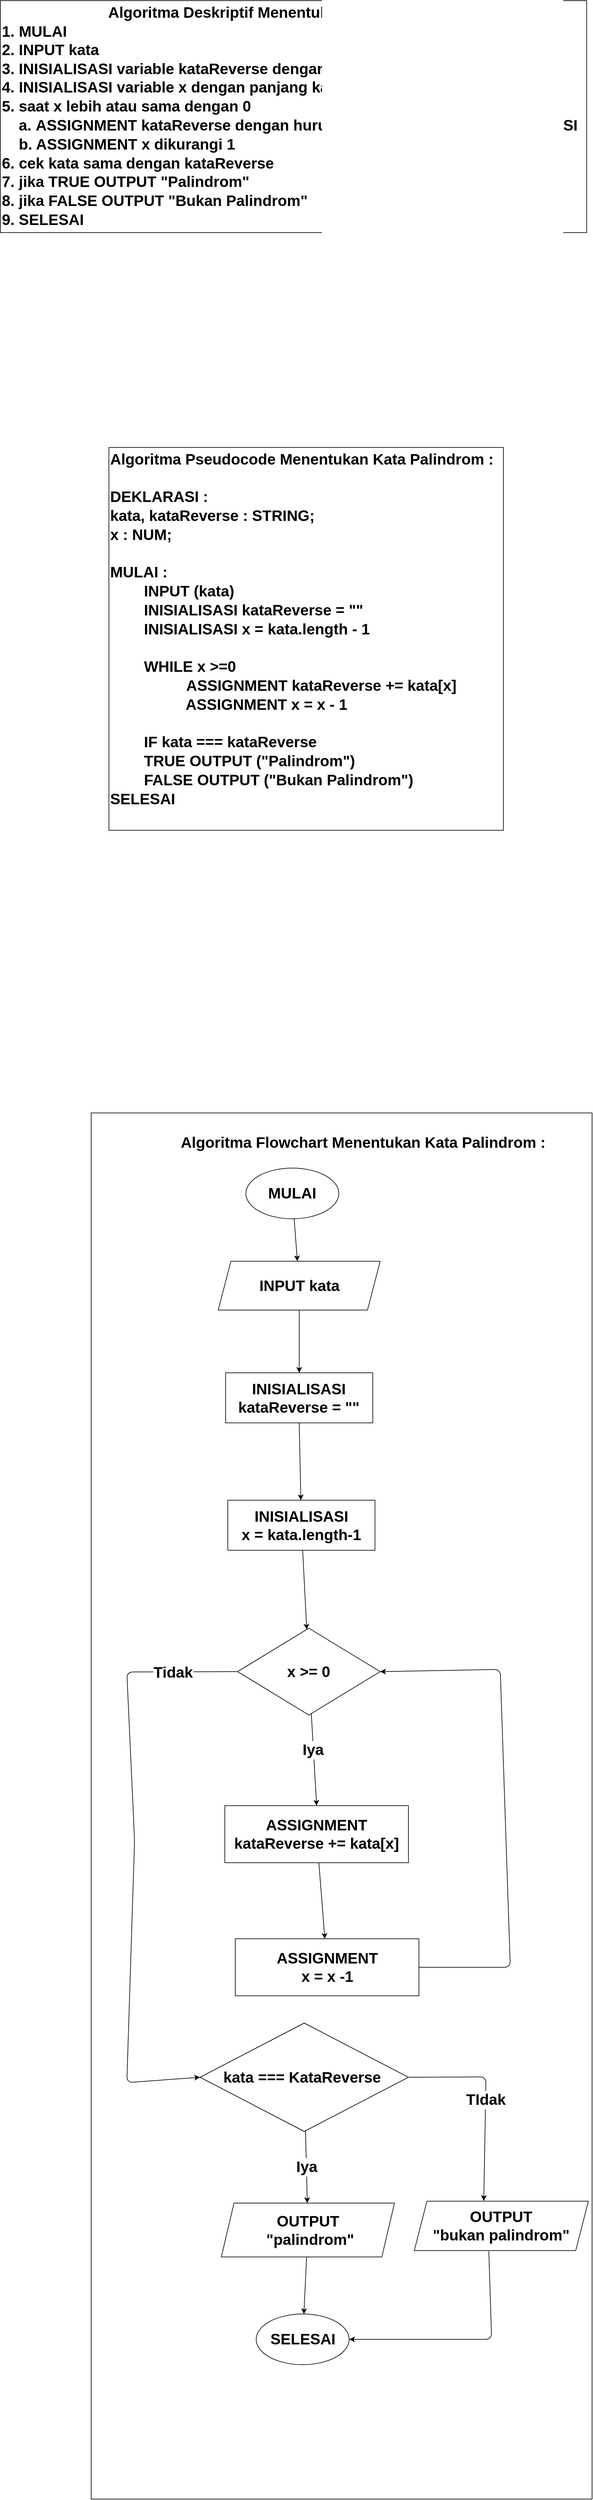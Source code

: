 <mxfile>
    <diagram id="5AIU2sZw3UCtWIpm7gQh" name="Palindrom">
        <mxGraphModel dx="3332" dy="2188" grid="0" gridSize="10" guides="1" tooltips="1" connect="1" arrows="1" fold="1" page="1" pageScale="1" pageWidth="850" pageHeight="1100" math="0" shadow="0">
            <root>
                <mxCell id="0"/>
                <mxCell id="1" parent="0"/>
                <mxCell id="2" value="&lt;div style=&quot;text-align: center; font-size: 24px;&quot;&gt;&lt;span style=&quot;font-family: Helvetica; background-color: initial; font-size: 24px;&quot;&gt;&lt;font style=&quot;font-size: 24px;&quot;&gt;Algoritma Deskriptif Menentukan Kata Palindrom :&lt;/font&gt;&lt;/span&gt;&lt;/div&gt;&lt;font style=&quot;font-size: 24px;&quot;&gt;&lt;span style=&quot;font-size: 24px;&quot;&gt;&lt;font style=&quot;font-size: 24px;&quot; face=&quot;Helvetica&quot;&gt;&lt;div style=&quot;font-size: 24px;&quot;&gt;&lt;span style=&quot;background-color: initial; font-size: 24px;&quot;&gt;1. &lt;font style=&quot;font-size: 24px;&quot;&gt;MULAI&lt;/font&gt;&lt;/span&gt;&lt;/div&gt;&lt;/font&gt;&lt;font style=&quot;font-size: 24px;&quot; face=&quot;Helvetica&quot;&gt;2. INPUT kata&lt;br style=&quot;font-size: 24px;&quot;&gt;&lt;/font&gt;&lt;font style=&quot;border-color: var(--border-color); font-size: 24px;&quot; face=&quot;Helvetica&quot;&gt;&lt;span style=&quot;border-color: var(--border-color); font-size: 24px;&quot;&gt;3. INISIALISASI variable kataReverse dengan STRING kosong&lt;br style=&quot;border-color: var(--border-color); font-size: 24px;&quot;&gt;&lt;/span&gt;&lt;/font&gt;&lt;span style=&quot;border-color: var(--border-color); font-family: Helvetica; font-size: 24px;&quot;&gt;4.&amp;nbsp;&lt;/span&gt;&lt;span style=&quot;font-family: Helvetica; font-size: 24px;&quot;&gt;INISIALISASI variable x dengan panjang kata dikurangi 1&lt;/span&gt;&lt;font style=&quot;font-size: 24px;&quot; face=&quot;Helvetica&quot;&gt;&lt;br style=&quot;font-size: 24px;&quot;&gt;5. saat&amp;nbsp;x lebih atau sama dengan 0&lt;br style=&quot;font-size: 24px;&quot;&gt;&amp;nbsp; &amp;nbsp; a&lt;/font&gt;&lt;font style=&quot;font-size: 24px;&quot; face=&quot;Helvetica&quot;&gt;.&amp;nbsp;&lt;/font&gt;&lt;span style=&quot;font-family: Helvetica; font-size: 24px;&quot;&gt;ASSIGNMENT kataReverse dengan huruf index ke-x secara KONKATENASI&lt;br style=&quot;font-size: 24px;&quot;&gt;&lt;/span&gt;&lt;font style=&quot;font-size: 24px;&quot; face=&quot;Helvetica&quot;&gt;&amp;nbsp; &amp;nbsp; b&lt;/font&gt;&lt;font style=&quot;font-size: 24px;&quot; face=&quot;Helvetica&quot;&gt;. ASSIGNMENT x dikurangi 1&lt;br style=&quot;font-size: 24px;&quot;&gt;6. &lt;/font&gt;&lt;/span&gt;&lt;span style=&quot;border-color: var(--border-color); font-size: 24px;&quot;&gt;&lt;font style=&quot;border-color: var(--border-color); font-size: 24px;&quot; face=&quot;Helvetica&quot;&gt;cek kata sama dengan kataReverse&lt;/font&gt;&lt;/span&gt;&lt;span style=&quot;font-size: 24px;&quot;&gt;&lt;font style=&quot;font-size: 24px;&quot; face=&quot;Helvetica&quot;&gt;&amp;nbsp;&lt;br style=&quot;font-size: 24px;&quot;&gt;&lt;/font&gt;&lt;span style=&quot;font-family: Helvetica; font-size: 24px;&quot;&gt;7. jika TRUE OUTPUT &quot;Palindrom&quot;&lt;/span&gt;&lt;/span&gt;&lt;/font&gt;&lt;font style=&quot;font-size: 24px;&quot; face=&quot;Helvetica&quot;&gt;&lt;font style=&quot;font-size: 24px;&quot;&gt;&lt;span style=&quot;font-size: 24px;&quot;&gt;&lt;br style=&quot;font-size: 24px;&quot;&gt;8. jika FALSE OUTPUT &quot;Bukan Palindrom&quot;&lt;br style=&quot;font-size: 24px;&quot;&gt;9. SELESAI&lt;/span&gt;&lt;/font&gt;&lt;br style=&quot;font-size: 24px;&quot;&gt;&lt;/font&gt;" style="text;html=1;align=left;verticalAlign=middle;resizable=0;points=[];autosize=1;strokeColor=default;fillColor=none;fontSize=24;fontFamily=Architects Daughter;hachureGap=4;fontSource=https%3A%2F%2Ffonts.googleapis.com%2Fcss%3Ffamily%3DArchitects%2BDaughter;fontStyle=1" parent="1" vertex="1">
                    <mxGeometry x="451.5" y="130" width="926" height="366" as="geometry"/>
                </mxCell>
                <mxCell id="4" value="&lt;font style=&quot;font-size: 24px;&quot;&gt;&lt;span style=&quot;font-size: 24px;&quot;&gt;&lt;font style=&quot;font-size: 24px;&quot; face=&quot;Helvetica&quot;&gt;Algoritma Pseudocode Menentukan Kata Palindrom :&lt;br style=&quot;font-size: 24px;&quot;&gt;&lt;br style=&quot;font-size: 24px;&quot;&gt;DEKLARASI :&lt;br style=&quot;font-size: 24px;&quot;&gt;&#9;kata, kataReverse : STRING;&lt;br style=&quot;font-size: 24px;&quot;&gt;&#9;x : NUM;&lt;br style=&quot;font-size: 24px;&quot;&gt;&lt;br style=&quot;font-size: 24px;&quot;&gt;MULAI :&lt;br style=&quot;font-size: 24px;&quot;&gt;&#9;&lt;span style=&quot;white-space: pre; font-size: 24px;&quot;&gt;&#9;&lt;/span&gt;INPUT (kata)&lt;br style=&quot;font-size: 24px;&quot;&gt;&lt;span style=&quot;white-space: pre; font-size: 24px;&quot;&gt;&#9;&lt;/span&gt;INISIALISASI kataReverse = &quot;&quot;&lt;br style=&quot;font-size: 24px;&quot;&gt;&lt;span style=&quot;white-space: pre; font-size: 24px;&quot;&gt;&#9;&lt;/span&gt;INISIALISASI x = kata.length - 1&lt;br style=&quot;font-size: 24px;&quot;&gt;&lt;br style=&quot;font-size: 24px;&quot;&gt;&#9;&lt;span style=&quot;white-space: pre; font-size: 24px;&quot;&gt;&#9;&lt;/span&gt;WHILE&amp;nbsp;x &amp;gt;=0&lt;br style=&quot;font-size: 24px;&quot;&gt;&#9;&lt;/font&gt;&lt;span style=&quot;border-color: var(--border-color); font-family: Helvetica; font-size: 24px;&quot;&gt;&#9;&lt;/span&gt;&lt;span style=&quot;font-family: Helvetica; font-size: 24px;&quot;&gt;&lt;span style=&quot;white-space: pre; font-size: 24px;&quot;&gt;&#9;&lt;span style=&quot;white-space: pre; font-size: 24px;&quot;&gt;&#9;&lt;/span&gt; &lt;/span&gt;&amp;nbsp;ASSIGNMENT kataReverse += kata[x]&lt;/span&gt;&lt;br style=&quot;border-color: var(--border-color); font-family: Helvetica; font-size: 24px;&quot;&gt;&lt;span style=&quot;border-color: var(--border-color); font-family: Helvetica; font-size: 24px;&quot;&gt;&#9;&lt;/span&gt;&lt;span style=&quot;font-family: Helvetica; font-size: 24px;&quot;&gt;&lt;span style=&quot;white-space: pre; font-size: 24px;&quot;&gt;&#9;&lt;/span&gt;&amp;nbsp;&lt;span style=&quot;white-space: pre; font-size: 24px;&quot;&gt;&#9;&lt;/span&gt;&lt;span style=&quot;white-space-collapse: preserve; font-size: 24px;&quot;&gt;&amp;nbsp; &lt;/span&gt;ASSIGNMENT x = x - 1&lt;br style=&quot;font-size: 24px;&quot;&gt;&lt;/span&gt;&lt;/span&gt;&lt;/font&gt;&lt;font style=&quot;font-size: 24px;&quot; face=&quot;Helvetica&quot;&gt;&lt;font style=&quot;font-size: 24px;&quot;&gt;&lt;span style=&quot;font-size: 24px;&quot;&gt;&lt;br style=&quot;font-size: 24px;&quot;&gt;&lt;span style=&quot;white-space: pre; font-size: 24px;&quot;&gt;&#9;&lt;/span&gt;IF kata === kataReverse&lt;br style=&quot;font-size: 24px;&quot;&gt;&lt;span style=&quot;white-space: pre; font-size: 24px;&quot;&gt;&#9;&lt;/span&gt;TRUE&amp;nbsp;OUTPUT (&quot;Palindrom&quot;)&lt;br style=&quot;font-size: 24px;&quot;&gt;&lt;span style=&quot;white-space: pre; font-size: 24px;&quot;&gt;&#9;&lt;/span&gt;FALSE OUTPUT (&quot;Bukan Palindrom&quot;)&lt;br style=&quot;font-size: 24px;&quot;&gt;SELESAI&lt;br style=&quot;font-size: 24px;&quot;&gt;&lt;/span&gt;&lt;/font&gt;&lt;span style=&quot;font-size: 24px;&quot;&gt;&#9;&lt;/span&gt;&lt;br style=&quot;font-size: 24px;&quot;&gt;&lt;/font&gt;" style="text;html=1;align=left;verticalAlign=middle;resizable=0;points=[];autosize=1;strokeColor=default;fillColor=none;fontSize=24;fontFamily=Architects Daughter;hachureGap=4;fontSource=https%3A%2F%2Ffonts.googleapis.com%2Fcss%3Ffamily%3DArchitects%2BDaughter;fontStyle=1" parent="1" vertex="1">
                    <mxGeometry x="623" y="835" width="623" height="604" as="geometry"/>
                </mxCell>
                <mxCell id="jP9Gf66-D8ZCtO5igqZr-33" value="" style="group;strokeColor=default;fontStyle=1;fontSize=24;" parent="1" vertex="1" connectable="0">
                    <mxGeometry x="595" y="1885" width="791" height="2187" as="geometry"/>
                </mxCell>
                <mxCell id="5" value="&lt;span style=&quot;font-size: 24px;&quot;&gt;Algoritma Flowchart Menentukan Kata Palindrom :&lt;/span&gt;" style="text;html=1;align=center;verticalAlign=middle;resizable=0;points=[];autosize=1;strokeColor=none;fillColor=none;fontSize=24;fontFamily=Helvetica;hachureGap=4;fontSource=https%3A%2F%2Ffonts.googleapis.com%2Fcss%3Ffamily%3DArchitects%2BDaughter;fontStyle=1" parent="jP9Gf66-D8ZCtO5igqZr-33" vertex="1">
                    <mxGeometry x="132.27" y="26" width="594" height="41" as="geometry"/>
                </mxCell>
                <mxCell id="38" value="" style="edgeStyle=none;hachureGap=4;html=1;fontFamily=Helvetica;fontSize=24;fontStyle=1" parent="jP9Gf66-D8ZCtO5igqZr-33" source="6" target="10" edge="1">
                    <mxGeometry relative="1" as="geometry"/>
                </mxCell>
                <mxCell id="6" value="MULAI" style="ellipse;whiteSpace=wrap;html=1;hachureGap=4;fontFamily=Helvetica;fontSize=24;strokeColor=default;fontStyle=1" parent="jP9Gf66-D8ZCtO5igqZr-33" vertex="1">
                    <mxGeometry x="244.294" y="87" width="146.821" height="80" as="geometry"/>
                </mxCell>
                <mxCell id="73" value="" style="edgeStyle=none;hachureGap=4;html=1;fontFamily=Architects Daughter;fontSource=https%3A%2F%2Ffonts.googleapis.com%2Fcss%3Ffamily%3DArchitects%2BDaughter;fontSize=24;fontStyle=1" parent="jP9Gf66-D8ZCtO5igqZr-33" source="10" target="72" edge="1">
                    <mxGeometry relative="1" as="geometry"/>
                </mxCell>
                <mxCell id="10" value="INPUT kata" style="shape=parallelogram;perimeter=parallelogramPerimeter;whiteSpace=wrap;html=1;fixedSize=1;hachureGap=4;fontFamily=Helvetica;fontSize=24;strokeColor=default;fontStyle=1" parent="jP9Gf66-D8ZCtO5igqZr-33" vertex="1">
                    <mxGeometry x="200.656" y="234" width="255.714" height="77" as="geometry"/>
                </mxCell>
                <mxCell id="11" value="INISIALISASI&lt;br style=&quot;font-size: 24px;&quot;&gt;x = kata.length-1" style="rounded=0;whiteSpace=wrap;html=1;hachureGap=4;fontFamily=Helvetica;fontSize=24;strokeColor=default;fontStyle=1" parent="jP9Gf66-D8ZCtO5igqZr-33" vertex="1">
                    <mxGeometry x="215.73" y="611" width="232.467" height="79" as="geometry"/>
                </mxCell>
                <mxCell id="36" value="" style="edgeStyle=none;hachureGap=4;html=1;fontFamily=Helvetica;fontSize=24;entryX=0.5;entryY=0;entryDx=0;entryDy=0;fontStyle=1" parent="jP9Gf66-D8ZCtO5igqZr-33" source="12" target="13" edge="1">
                    <mxGeometry relative="1" as="geometry">
                        <mxPoint x="346.145" y="1013" as="targetPoint"/>
                    </mxGeometry>
                </mxCell>
                <mxCell id="41" value="Iya" style="edgeLabel;html=1;align=center;verticalAlign=middle;resizable=0;points=[];fontSize=24;fontFamily=Helvetica;fontStyle=1;" parent="36" vertex="1" connectable="0">
                    <mxGeometry x="-0.218" y="-1" relative="1" as="geometry">
                        <mxPoint as="offset"/>
                    </mxGeometry>
                </mxCell>
                <mxCell id="12" value="x &amp;gt;= 0" style="rhombus;whiteSpace=wrap;html=1;hachureGap=4;fontFamily=Helvetica;fontSize=24;strokeColor=default;fontStyle=1" parent="jP9Gf66-D8ZCtO5igqZr-33" vertex="1">
                    <mxGeometry x="231.244" y="813" width="225.126" height="137" as="geometry"/>
                </mxCell>
                <mxCell id="23" value="" style="edgeStyle=none;hachureGap=4;html=1;fontFamily=Helvetica;fontSize=24;strokeColor=default;fontStyle=1" parent="jP9Gf66-D8ZCtO5igqZr-33" source="11" target="12" edge="1">
                    <mxGeometry relative="1" as="geometry"/>
                </mxCell>
                <mxCell id="13" value="ASSIGNMENT&lt;br style=&quot;font-size: 24px;&quot;&gt;kataReverse += kata[x]" style="rounded=0;whiteSpace=wrap;html=1;hachureGap=4;fontFamily=Helvetica;fontSize=24;strokeColor=default;fontStyle=1" parent="jP9Gf66-D8ZCtO5igqZr-33" vertex="1">
                    <mxGeometry x="211.057" y="1093" width="289.972" height="90" as="geometry"/>
                </mxCell>
                <mxCell id="15" style="edgeStyle=none;hachureGap=4;html=1;entryX=1;entryY=0.5;entryDx=0;entryDy=0;fontFamily=Helvetica;fontSize=24;exitX=1;exitY=0.5;exitDx=0;exitDy=0;strokeColor=default;fontStyle=1" parent="jP9Gf66-D8ZCtO5igqZr-33" source="14" target="12" edge="1">
                    <mxGeometry relative="1" as="geometry">
                        <Array as="points">
                            <mxPoint x="661.92" y="1348"/>
                            <mxPoint x="646.014" y="878"/>
                        </Array>
                    </mxGeometry>
                </mxCell>
                <mxCell id="14" value="ASSIGNMENT&lt;br style=&quot;font-size: 24px;&quot;&gt;x = x -1" style="rounded=0;whiteSpace=wrap;html=1;hachureGap=4;fontFamily=Helvetica;fontSize=24;strokeColor=default;fontStyle=1" parent="jP9Gf66-D8ZCtO5igqZr-33" vertex="1">
                    <mxGeometry x="227.573" y="1303" width="289.972" height="90" as="geometry"/>
                </mxCell>
                <mxCell id="17" value="" style="edgeStyle=none;hachureGap=4;html=1;fontFamily=Helvetica;fontSize=24;strokeColor=default;fontStyle=1" parent="jP9Gf66-D8ZCtO5igqZr-33" source="13" target="14" edge="1">
                    <mxGeometry relative="1" as="geometry"/>
                </mxCell>
                <mxCell id="24" value="kata === KataReverse&amp;nbsp;" style="rhombus;whiteSpace=wrap;html=1;hachureGap=4;fontFamily=Helvetica;fontSize=24;strokeColor=default;fontStyle=1" parent="jP9Gf66-D8ZCtO5igqZr-33" vertex="1">
                    <mxGeometry x="171.903" y="1436" width="329.125" height="171" as="geometry"/>
                </mxCell>
                <mxCell id="25" style="edgeStyle=none;hachureGap=4;html=1;exitX=0;exitY=0.5;exitDx=0;exitDy=0;entryX=0;entryY=0.5;entryDx=0;entryDy=0;fontFamily=Helvetica;fontSize=24;strokeColor=default;fontStyle=1" parent="jP9Gf66-D8ZCtO5igqZr-33" source="12" target="24" edge="1">
                    <mxGeometry relative="1" as="geometry">
                        <Array as="points">
                            <mxPoint x="56.282" y="882"/>
                            <mxPoint x="68.517" y="1148"/>
                            <mxPoint x="56.282" y="1530"/>
                        </Array>
                    </mxGeometry>
                </mxCell>
                <mxCell id="35" value="&lt;font face=&quot;Helvetica&quot; style=&quot;font-size: 24px;&quot;&gt;Tidak&lt;/font&gt;" style="edgeLabel;html=1;align=center;verticalAlign=middle;resizable=0;points=[];fontSize=24;fontFamily=Architects Daughter;fontStyle=1;" parent="25" vertex="1" connectable="0">
                    <mxGeometry x="-0.783" y="1" relative="1" as="geometry">
                        <mxPoint as="offset"/>
                    </mxGeometry>
                </mxCell>
                <mxCell id="26" value="OUTPUT&lt;br style=&quot;font-size: 24px;&quot;&gt;&amp;nbsp;&quot;palindrom&quot;" style="shape=parallelogram;perimeter=parallelogramPerimeter;whiteSpace=wrap;html=1;fixedSize=1;hachureGap=4;fontFamily=Helvetica;fontSize=24;strokeColor=default;fontStyle=1" parent="jP9Gf66-D8ZCtO5igqZr-33" vertex="1">
                    <mxGeometry x="205.55" y="1720" width="273.455" height="85" as="geometry"/>
                </mxCell>
                <mxCell id="27" value="Iya" style="edgeStyle=none;hachureGap=4;html=1;fontFamily=Helvetica;fontSize=24;strokeColor=default;fontStyle=1" parent="jP9Gf66-D8ZCtO5igqZr-33" source="24" target="26" edge="1">
                    <mxGeometry relative="1" as="geometry"/>
                </mxCell>
                <mxCell id="28" value="OUTPUT&lt;br style=&quot;font-size: 24px;&quot;&gt;&quot;bukan palindrom&quot;" style="shape=parallelogram;perimeter=parallelogramPerimeter;whiteSpace=wrap;html=1;fixedSize=1;hachureGap=4;fontFamily=Helvetica;fontSize=24;strokeColor=default;fontStyle=1" parent="jP9Gf66-D8ZCtO5igqZr-33" vertex="1">
                    <mxGeometry x="510.259" y="1717" width="274.969" height="78" as="geometry"/>
                </mxCell>
                <mxCell id="29" value="TIdak" style="edgeStyle=none;hachureGap=4;html=1;fontFamily=Helvetica;fontSize=24;exitX=1;exitY=0.5;exitDx=0;exitDy=0;strokeColor=default;entryX=0.399;entryY=-0.005;entryDx=0;entryDy=0;entryPerimeter=0;fontStyle=1" parent="jP9Gf66-D8ZCtO5igqZr-33" source="24" target="28" edge="1">
                    <mxGeometry relative="1" as="geometry">
                        <Array as="points">
                            <mxPoint x="623.54" y="1521"/>
                        </Array>
                        <mxPoint x="669.261" y="1729" as="targetPoint"/>
                    </mxGeometry>
                </mxCell>
                <mxCell id="30" value="SELESAI" style="ellipse;whiteSpace=wrap;html=1;hachureGap=4;fontFamily=Helvetica;fontSize=24;strokeColor=default;fontStyle=1" parent="jP9Gf66-D8ZCtO5igqZr-33" vertex="1">
                    <mxGeometry x="260.608" y="1895" width="146.821" height="80" as="geometry"/>
                </mxCell>
                <mxCell id="32" value="" style="edgeStyle=none;hachureGap=4;html=1;fontFamily=Helvetica;fontSize=24;strokeColor=default;fontStyle=1" parent="jP9Gf66-D8ZCtO5igqZr-33" source="26" target="30" edge="1">
                    <mxGeometry relative="1" as="geometry"/>
                </mxCell>
                <mxCell id="33" style="edgeStyle=none;hachureGap=4;html=1;entryX=1;entryY=0.5;entryDx=0;entryDy=0;fontFamily=Helvetica;fontSize=24;strokeColor=default;exitX=0.428;exitY=1.013;exitDx=0;exitDy=0;exitPerimeter=0;fontStyle=1" parent="jP9Gf66-D8ZCtO5igqZr-33" source="28" target="30" edge="1">
                    <mxGeometry relative="1" as="geometry">
                        <Array as="points">
                            <mxPoint x="632.406" y="1935"/>
                        </Array>
                    </mxGeometry>
                </mxCell>
                <mxCell id="74" style="edgeStyle=none;hachureGap=4;html=1;exitX=0.5;exitY=1;exitDx=0;exitDy=0;fontFamily=Architects Daughter;fontSource=https%3A%2F%2Ffonts.googleapis.com%2Fcss%3Ffamily%3DArchitects%2BDaughter;fontSize=24;fontStyle=1" parent="jP9Gf66-D8ZCtO5igqZr-33" source="72" target="11" edge="1">
                    <mxGeometry relative="1" as="geometry"/>
                </mxCell>
                <mxCell id="72" value="INISIALISASI&lt;br style=&quot;font-size: 24px;&quot;&gt;kataReverse = &quot;&quot;" style="rounded=0;whiteSpace=wrap;html=1;hachureGap=4;fontFamily=Helvetica;fontSize=24;strokeColor=default;fontStyle=1" parent="jP9Gf66-D8ZCtO5igqZr-33" vertex="1">
                    <mxGeometry x="212.283" y="410" width="232.467" height="79" as="geometry"/>
                </mxCell>
            </root>
        </mxGraphModel>
    </diagram>
    <diagram id="BDV7IyLmSjpeVGGIrH9h" name="reverse words">
        <mxGraphModel dx="1388" dy="3112" grid="0" gridSize="10" guides="1" tooltips="1" connect="1" arrows="1" fold="1" page="1" pageScale="1" pageWidth="850" pageHeight="1100" math="0" shadow="0">
            <root>
                <mxCell id="0"/>
                <mxCell id="1" parent="0"/>
                <mxCell id="2Pl_2EvavBKf5KSTd6St-37" value="" style="group;strokeColor=default;fontStyle=1;fontSize=24;rounded=0;glass=0;shadow=0;strokeWidth=1;" parent="1" vertex="1" connectable="0">
                    <mxGeometry x="246" y="-445" width="1254" height="2569" as="geometry"/>
                </mxCell>
                <mxCell id="2Pl_2EvavBKf5KSTd6St-1" value="&lt;font face=&quot;Helvetica&quot; style=&quot;font-size: 24px;&quot;&gt;MULAI&lt;/font&gt;" style="ellipse;whiteSpace=wrap;html=1;hachureGap=4;fontFamily=Architects Daughter;fontSource=https%3A%2F%2Ffonts.googleapis.com%2Fcss%3Ffamily%3DArchitects%2BDaughter;fontSize=24;fontStyle=1" parent="2Pl_2EvavBKf5KSTd6St-37" vertex="1">
                    <mxGeometry x="823.254" y="203.36" width="202.371" height="77.823" as="geometry"/>
                </mxCell>
                <mxCell id="2Pl_2EvavBKf5KSTd6St-2" value="&lt;span style=&quot;border-color: var(--border-color); color: rgb(0, 0, 0); font-family: Helvetica; font-size: 24px; font-style: normal; font-variant-ligatures: normal; font-variant-caps: normal; letter-spacing: normal; orphans: 2; text-align: left; text-indent: 0px; text-transform: none; widows: 2; word-spacing: 0px; -webkit-text-stroke-width: 0px; background-color: rgb(251, 251, 251); text-decoration-thickness: initial; text-decoration-style: initial; text-decoration-color: initial;&quot;&gt;Algoritma Flowchart Reverse Words :&lt;br style=&quot;border-color: var(--border-color); font-size: 24px;&quot;&gt;&lt;/span&gt;" style="text;whiteSpace=wrap;html=1;fontSize=24;fontFamily=Architects Daughter;fontStyle=1;" parent="2Pl_2EvavBKf5KSTd6St-37" vertex="1">
                    <mxGeometry x="512.697" y="22.169" width="510.766" height="45.718" as="geometry"/>
                </mxCell>
                <mxCell id="rdH95LvTlfff1WgvVRj0-1" value="" style="edgeStyle=none;hachureGap=4;html=1;fontFamily=Architects Daughter;fontSource=https%3A%2F%2Ffonts.googleapis.com%2Fcss%3Ffamily%3DArchitects%2BDaughter;fontSize=24;" parent="2Pl_2EvavBKf5KSTd6St-37" source="2Pl_2EvavBKf5KSTd6St-4" target="2Pl_2EvavBKf5KSTd6St-12" edge="1">
                    <mxGeometry relative="1" as="geometry"/>
                </mxCell>
                <mxCell id="2Pl_2EvavBKf5KSTd6St-4" value="INPUT&lt;br&gt;kalimat" style="shape=parallelogram;perimeter=parallelogramPerimeter;whiteSpace=wrap;html=1;fixedSize=1;hachureGap=4;fontFamily=Helvetica;fontSize=24;fontStyle=1" parent="2Pl_2EvavBKf5KSTd6St-37" vertex="1">
                    <mxGeometry x="810.12" y="367.194" width="236.792" height="64.675" as="geometry"/>
                </mxCell>
                <mxCell id="2Pl_2EvavBKf5KSTd6St-7" value="" style="edgeStyle=none;hachureGap=4;html=1;fontFamily=Helvetica;fontSize=24;fontStyle=1" parent="2Pl_2EvavBKf5KSTd6St-37" source="2Pl_2EvavBKf5KSTd6St-1" target="2Pl_2EvavBKf5KSTd6St-4" edge="1">
                    <mxGeometry relative="1" as="geometry"/>
                </mxCell>
                <mxCell id="rdH95LvTlfff1WgvVRj0-3" value="" style="edgeStyle=none;hachureGap=4;html=1;fontFamily=Architects Daughter;fontSource=https%3A%2F%2Ffonts.googleapis.com%2Fcss%3Ffamily%3DArchitects%2BDaughter;fontSize=24;" parent="2Pl_2EvavBKf5KSTd6St-37" source="2Pl_2EvavBKf5KSTd6St-12" target="rdH95LvTlfff1WgvVRj0-2" edge="1">
                    <mxGeometry relative="1" as="geometry"/>
                </mxCell>
                <mxCell id="2Pl_2EvavBKf5KSTd6St-12" value="INISIALISASI&lt;br&gt;kalimatReverse = &quot;&quot;" style="rounded=0;whiteSpace=wrap;html=1;hachureGap=4;fontFamily=Helvetica;fontSize=24;fontStyle=1" parent="2Pl_2EvavBKf5KSTd6St-37" vertex="1">
                    <mxGeometry x="787.356" y="535.883" width="282.328" height="80.59" as="geometry"/>
                </mxCell>
                <mxCell id="2Pl_2EvavBKf5KSTd6St-14" value="x &amp;gt;= 0" style="rhombus;whiteSpace=wrap;html=1;hachureGap=4;fontFamily=Helvetica;fontSize=24;fontStyle=1" parent="2Pl_2EvavBKf5KSTd6St-37" vertex="1">
                    <mxGeometry x="809.174" y="1091.062" width="263.939" height="175.106" as="geometry"/>
                </mxCell>
                <mxCell id="2Pl_2EvavBKf5KSTd6St-16" value="ASSIGNMENT&lt;br&gt;kata = kalimat[x] + kata" style="rounded=0;whiteSpace=wrap;html=1;hachureGap=4;fontFamily=Helvetica;fontSize=24;fontStyle=1" parent="2Pl_2EvavBKf5KSTd6St-37" vertex="1">
                    <mxGeometry x="751.401" y="1620.866" width="379.485" height="100.611" as="geometry"/>
                </mxCell>
                <mxCell id="2Pl_2EvavBKf5KSTd6St-20" value="Iya" style="edgeStyle=none;hachureGap=4;html=1;fontFamily=Helvetica;fontSize=24;fontStyle=1" parent="2Pl_2EvavBKf5KSTd6St-37" source="2Pl_2EvavBKf5KSTd6St-18" target="2Pl_2EvavBKf5KSTd6St-16" edge="1">
                    <mxGeometry relative="1" as="geometry"/>
                </mxCell>
                <mxCell id="2Pl_2EvavBKf5KSTd6St-18" value="kalimat[x] != &quot; &quot;" style="rhombus;whiteSpace=wrap;html=1;hachureGap=4;fontFamily=Helvetica;fontSize=24;fontStyle=1" parent="2Pl_2EvavBKf5KSTd6St-37" vertex="1">
                    <mxGeometry x="762.266" y="1354.843" width="341.898" height="172.438" as="geometry"/>
                </mxCell>
                <mxCell id="2Pl_2EvavBKf5KSTd6St-19" value="Iya" style="edgeStyle=none;hachureGap=4;html=1;fontFamily=Helvetica;fontSize=24;fontStyle=1" parent="2Pl_2EvavBKf5KSTd6St-37" source="2Pl_2EvavBKf5KSTd6St-14" target="2Pl_2EvavBKf5KSTd6St-18" edge="1">
                    <mxGeometry relative="1" as="geometry"/>
                </mxCell>
                <mxCell id="2Pl_2EvavBKf5KSTd6St-23" style="edgeStyle=none;hachureGap=4;html=1;entryX=1;entryY=0.5;entryDx=0;entryDy=0;fontFamily=Helvetica;fontSize=24;exitX=1;exitY=0.5;exitDx=0;exitDy=0;fontStyle=1" parent="2Pl_2EvavBKf5KSTd6St-37" source="2Pl_2EvavBKf5KSTd6St-21" target="2Pl_2EvavBKf5KSTd6St-14" edge="1">
                    <mxGeometry relative="1" as="geometry">
                        <Array as="points">
                            <mxPoint x="1171.329" y="1890.064"/>
                            <mxPoint x="1164.001" y="1180.324"/>
                        </Array>
                    </mxGeometry>
                </mxCell>
                <mxCell id="2Pl_2EvavBKf5KSTd6St-21" value="ASSIGNMENT&lt;br&gt;x = x-1" style="rounded=0;whiteSpace=wrap;html=1;hachureGap=4;fontFamily=Helvetica;fontSize=24;fontStyle=1" parent="2Pl_2EvavBKf5KSTd6St-37" vertex="1">
                    <mxGeometry x="809.174" y="1839.994" width="278.388" height="95.606" as="geometry"/>
                </mxCell>
                <mxCell id="2Pl_2EvavBKf5KSTd6St-22" value="" style="edgeStyle=none;hachureGap=4;html=1;fontFamily=Helvetica;fontSize=24;fontStyle=1" parent="2Pl_2EvavBKf5KSTd6St-37" source="2Pl_2EvavBKf5KSTd6St-16" target="2Pl_2EvavBKf5KSTd6St-21" edge="1">
                    <mxGeometry relative="1" as="geometry"/>
                </mxCell>
                <mxCell id="2Pl_2EvavBKf5KSTd6St-24" value="ASSIGNMENT&lt;br&gt;kaliamatReverse += kata + &quot;&amp;nbsp; &quot;" style="rounded=0;whiteSpace=wrap;html=1;hachureGap=4;fontFamily=Helvetica;fontSize=24;fontStyle=1" parent="2Pl_2EvavBKf5KSTd6St-37" vertex="1">
                    <mxGeometry x="152.27" y="1406.744" width="447.443" height="88.173" as="geometry"/>
                </mxCell>
                <mxCell id="2Pl_2EvavBKf5KSTd6St-25" value="" style="edgeStyle=none;hachureGap=4;html=1;fontFamily=Helvetica;fontSize=24;fontStyle=1" parent="2Pl_2EvavBKf5KSTd6St-37" source="2Pl_2EvavBKf5KSTd6St-18" target="2Pl_2EvavBKf5KSTd6St-24" edge="1">
                    <mxGeometry relative="1" as="geometry"/>
                </mxCell>
                <mxCell id="2Pl_2EvavBKf5KSTd6St-26" value="Tidak" style="edgeLabel;html=1;align=center;verticalAlign=middle;resizable=0;points=[];fontSize=24;fontFamily=Helvetica;fontStyle=1;" parent="2Pl_2EvavBKf5KSTd6St-25" vertex="1" connectable="0">
                    <mxGeometry x="-0.234" y="-1" relative="1" as="geometry">
                        <mxPoint as="offset"/>
                    </mxGeometry>
                </mxCell>
                <mxCell id="2Pl_2EvavBKf5KSTd6St-29" style="edgeStyle=none;hachureGap=4;html=1;entryX=0;entryY=0.5;entryDx=0;entryDy=0;fontFamily=Helvetica;fontSize=24;fontStyle=1" parent="2Pl_2EvavBKf5KSTd6St-37" source="2Pl_2EvavBKf5KSTd6St-27" target="2Pl_2EvavBKf5KSTd6St-21" edge="1">
                    <mxGeometry relative="1" as="geometry">
                        <Array as="points">
                            <mxPoint x="375.257" y="1890.064"/>
                        </Array>
                    </mxGeometry>
                </mxCell>
                <mxCell id="2Pl_2EvavBKf5KSTd6St-27" value="ASSIGNMENT&lt;br&gt;kata = &quot;&quot;" style="rounded=0;whiteSpace=wrap;html=1;hachureGap=4;fontFamily=Helvetica;fontSize=24;fontStyle=1" parent="2Pl_2EvavBKf5KSTd6St-37" vertex="1">
                    <mxGeometry x="236.333" y="1648.404" width="279.316" height="90.35" as="geometry"/>
                </mxCell>
                <mxCell id="2Pl_2EvavBKf5KSTd6St-28" style="edgeStyle=none;hachureGap=4;html=1;exitX=0.5;exitY=1;exitDx=0;exitDy=0;entryX=0.5;entryY=0;entryDx=0;entryDy=0;fontFamily=Helvetica;fontSize=24;fontStyle=1" parent="2Pl_2EvavBKf5KSTd6St-37" source="2Pl_2EvavBKf5KSTd6St-24" target="2Pl_2EvavBKf5KSTd6St-27" edge="1">
                    <mxGeometry relative="1" as="geometry"/>
                </mxCell>
                <mxCell id="2Pl_2EvavBKf5KSTd6St-30" value="ASSIGNMENT&lt;br&gt;kaliamatReverse += kata&amp;nbsp;" style="rounded=0;whiteSpace=wrap;html=1;hachureGap=4;fontFamily=Helvetica;fontSize=24;fontStyle=1" parent="2Pl_2EvavBKf5KSTd6St-37" vertex="1">
                    <mxGeometry x="774.236" y="2057.703" width="379.935" height="97.97" as="geometry"/>
                </mxCell>
                <mxCell id="2Pl_2EvavBKf5KSTd6St-31" value="OUTPUT&lt;br style=&quot;font-size: 24px;&quot;&gt;kalimatReverse" style="shape=parallelogram;perimeter=parallelogramPerimeter;whiteSpace=wrap;html=1;fixedSize=1;hachureGap=4;fontFamily=Helvetica;fontSize=24;fontStyle=1;strokeWidth=1;" parent="2Pl_2EvavBKf5KSTd6St-37" vertex="1">
                    <mxGeometry x="781.263" y="2264.529" width="377.329" height="82.731" as="geometry"/>
                </mxCell>
                <mxCell id="2Pl_2EvavBKf5KSTd6St-35" style="edgeStyle=none;hachureGap=4;html=1;exitX=0;exitY=0.5;exitDx=0;exitDy=0;entryX=0;entryY=0.5;entryDx=0;entryDy=0;fontFamily=Helvetica;fontSize=24;fontStyle=1" parent="2Pl_2EvavBKf5KSTd6St-37" source="2Pl_2EvavBKf5KSTd6St-14" target="2Pl_2EvavBKf5KSTd6St-30" edge="1">
                    <mxGeometry relative="1" as="geometry">
                        <Array as="points">
                            <mxPoint x="106.792" y="1180.324"/>
                            <mxPoint x="116" y="2107"/>
                        </Array>
                    </mxGeometry>
                </mxCell>
                <mxCell id="2Pl_2EvavBKf5KSTd6St-36" value="Tidak" style="edgeLabel;html=1;align=center;verticalAlign=middle;resizable=0;points=[];fontSize=24;fontFamily=Helvetica;fontStyle=1;" parent="2Pl_2EvavBKf5KSTd6St-35" vertex="1" connectable="0">
                    <mxGeometry x="-0.854" relative="1" as="geometry">
                        <mxPoint x="-1" as="offset"/>
                    </mxGeometry>
                </mxCell>
                <mxCell id="2Pl_2EvavBKf5KSTd6St-32" value="" style="edgeStyle=none;hachureGap=4;html=1;fontFamily=Helvetica;fontSize=24;fontStyle=1" parent="2Pl_2EvavBKf5KSTd6St-37" source="2Pl_2EvavBKf5KSTd6St-30" target="2Pl_2EvavBKf5KSTd6St-31" edge="1">
                    <mxGeometry relative="1" as="geometry"/>
                </mxCell>
                <mxCell id="2Pl_2EvavBKf5KSTd6St-33" value="SELESAI" style="ellipse;whiteSpace=wrap;html=1;hachureGap=4;fontFamily=Helvetica;fontSize=24;fontStyle=1" parent="2Pl_2EvavBKf5KSTd6St-37" vertex="1">
                    <mxGeometry x="851.957" y="2433.256" width="213.348" height="84.908" as="geometry"/>
                </mxCell>
                <mxCell id="2Pl_2EvavBKf5KSTd6St-34" value="" style="edgeStyle=none;hachureGap=4;html=1;fontFamily=Helvetica;fontSize=24;fontStyle=1" parent="2Pl_2EvavBKf5KSTd6St-37" source="2Pl_2EvavBKf5KSTd6St-31" target="2Pl_2EvavBKf5KSTd6St-33" edge="1">
                    <mxGeometry relative="1" as="geometry"/>
                </mxCell>
                <mxCell id="rdH95LvTlfff1WgvVRj0-36" style="edgeStyle=none;hachureGap=4;html=1;exitX=0.5;exitY=1;exitDx=0;exitDy=0;entryX=0.5;entryY=0;entryDx=0;entryDy=0;fontFamily=Architects Daughter;fontSource=https%3A%2F%2Ffonts.googleapis.com%2Fcss%3Ffamily%3DArchitects%2BDaughter;fontSize=24;" parent="2Pl_2EvavBKf5KSTd6St-37" source="rdH95LvTlfff1WgvVRj0-2" target="rdH95LvTlfff1WgvVRj0-35" edge="1">
                    <mxGeometry relative="1" as="geometry"/>
                </mxCell>
                <mxCell id="rdH95LvTlfff1WgvVRj0-2" value="INISIALISASI&lt;br&gt;kata = &quot;&quot;" style="rounded=0;whiteSpace=wrap;html=1;hachureGap=4;fontFamily=Helvetica;fontSize=24;fontStyle=1" parent="2Pl_2EvavBKf5KSTd6St-37" vertex="1">
                    <mxGeometry x="787.356" y="716.573" width="290.872" height="84.678" as="geometry"/>
                </mxCell>
                <mxCell id="rdH95LvTlfff1WgvVRj0-37" style="edgeStyle=none;hachureGap=4;html=1;exitX=0.5;exitY=1;exitDx=0;exitDy=0;entryX=0.5;entryY=0;entryDx=0;entryDy=0;fontFamily=Architects Daughter;fontSource=https%3A%2F%2Ffonts.googleapis.com%2Fcss%3Ffamily%3DArchitects%2BDaughter;fontSize=24;" parent="2Pl_2EvavBKf5KSTd6St-37" source="rdH95LvTlfff1WgvVRj0-35" target="2Pl_2EvavBKf5KSTd6St-14" edge="1">
                    <mxGeometry relative="1" as="geometry"/>
                </mxCell>
                <mxCell id="rdH95LvTlfff1WgvVRj0-35" value="INISIALISASI&lt;br&gt;x = kalimat.length - 1" style="rounded=0;whiteSpace=wrap;html=1;hachureGap=4;fontFamily=Helvetica;fontSize=24;fontStyle=1" parent="2Pl_2EvavBKf5KSTd6St-37" vertex="1">
                    <mxGeometry x="791.454" y="897.263" width="290.872" height="84.678" as="geometry"/>
                </mxCell>
                <mxCell id="rdH95LvTlfff1WgvVRj0-38" value="&lt;div style=&quot;text-align: center;&quot;&gt;&lt;b style=&quot;font-family: Helvetica; background-color: initial;&quot;&gt;Algoritma Deskriptif Reverse Words :&lt;/b&gt;&lt;/div&gt;&lt;font face=&quot;Helvetica&quot;&gt;&lt;div style=&quot;&quot;&gt;&lt;b style=&quot;background-color: initial;&quot;&gt;1. MULAI&lt;/b&gt;&lt;/div&gt;&lt;b&gt;2. INPUT kalimat&lt;br&gt;3. INISIALISASI variable kalimatReverse dengan STRING kosong&lt;br&gt;4. INISIALISASI variable kata dengan STRING kosong&lt;br&gt;5. INISIALISASI variable x dengan panjang kalimat dikurangi 1&lt;br&gt;6.&amp;nbsp; saat x lebih atau sama dengan 0&lt;br&gt;&lt;span style=&quot;white-space: pre;&quot;&gt;&#9;&lt;/span&gt;A. saat kalimat index ke-x bukan sebuah karakter spasi&lt;br&gt;&lt;span style=&quot;white-space: pre;&quot;&gt;&#9;&lt;/span&gt;&lt;span style=&quot;white-space: pre;&quot;&gt;&#9;&lt;/span&gt;a. ASSIGNMENT kata dengan kalimat index ke-x ditambah kata&lt;br&gt;&lt;span style=&quot;white-space: pre;&quot;&gt;&#9;&lt;/span&gt;&lt;span style=&quot;white-space: pre;&quot;&gt;&#9;&lt;/span&gt;b. ASSIGNMENT x dikurangi 1&lt;br&gt;&lt;span style=&quot;white-space: pre;&quot;&gt;&#9;&lt;/span&gt;B. ASSIGNMENT kalimatReverse dengan kata ditambah karakter spasi secara KONKATENASI&lt;br&gt;&amp;nbsp;&amp;nbsp;&lt;span style=&quot;white-space: pre;&quot;&gt;&#9;&lt;/span&gt;&lt;span style=&quot;white-space: pre;&quot;&gt;&#9;&lt;/span&gt;a. ASSIGNMENT kata dengan STRING kosong&lt;br&gt;&lt;span style=&quot;white-space: pre;&quot;&gt;&#9;&lt;/span&gt;&lt;span style=&quot;white-space: pre;&quot;&gt;&#9;&lt;/span&gt;b. ASSIGNMENT x dikurangi 1&lt;br&gt;7. ASSIGNMENT kalimatReverse dengan kata secara KONKATENASI&lt;br&gt;8. OUTPUT kalimatReverse&lt;br&gt;9. SELESAI&lt;br&gt;&lt;/b&gt;&lt;/font&gt;" style="text;html=1;align=left;verticalAlign=middle;resizable=0;points=[];autosize=1;strokeColor=default;fillColor=none;fontSize=24;fontFamily=Architects Daughter;hachureGap=4;fontSource=https%3A%2F%2Ffonts.googleapis.com%2Fcss%3Ffamily%3DArchitects%2BDaughter;strokeWidth=1;rounded=0;" parent="1" vertex="1">
                    <mxGeometry x="265" y="-2096" width="1136" height="485" as="geometry"/>
                </mxCell>
                <mxCell id="5Qbi0iYfj35jZi8ULuFI-1" value="&lt;div style=&quot;text-align: center;&quot;&gt;&lt;b style=&quot;font-family: Helvetica; background-color: initial;&quot;&gt;Algoritma Pseudocoe Reverse Words :&lt;/b&gt;&lt;/div&gt;&lt;font face=&quot;Helvetica&quot;&gt;&lt;div style=&quot;&quot;&gt;&lt;/div&gt;&lt;b&gt;&lt;br&gt;DEKLARASI :&lt;br&gt;kalimat, kalimatReverse, kata : STRING;&lt;br&gt;x : NUM;&lt;br&gt;&lt;br&gt;MULAI&lt;br&gt;&lt;span style=&quot;white-space: pre;&quot;&gt;&#9;&lt;/span&gt;INPUT (kalimat)&lt;br&gt;&lt;span style=&quot;white-space: pre;&quot;&gt;&#9;&lt;/span&gt;INISIALISASI kalimatReverse = &quot;&quot;&lt;br&gt;&lt;span style=&quot;white-space: pre;&quot;&gt;&#9;&lt;/span&gt;INISIALISASI kata = &quot;&quot;&lt;br&gt;&lt;span style=&quot;white-space: pre;&quot;&gt;&#9;&lt;/span&gt;INISIALISASI x = kalimat.length - 1&lt;br&gt;&lt;span style=&quot;white-space: pre;&quot;&gt;&#9;&lt;/span&gt;&lt;br&gt;&lt;span style=&quot;white-space: pre;&quot;&gt;&#9;&lt;/span&gt;WHILE x &amp;gt;= 0&lt;br&gt;&lt;span style=&quot;white-space: pre;&quot;&gt;&#9;&lt;/span&gt;&lt;span style=&quot;white-space: pre;&quot;&gt;&#9;&lt;/span&gt;WHILE kalimat[x] != &quot; &quot;&lt;br&gt;&lt;span style=&quot;white-space: pre;&quot;&gt;&#9;&lt;/span&gt;&lt;span style=&quot;white-space: pre;&quot;&gt;&#9;&lt;/span&gt;&lt;span style=&quot;white-space: pre;&quot;&gt;&#9;&lt;/span&gt;ASSIGNMENT kata = kalimat[x] + kata&lt;br&gt;&lt;span style=&quot;white-space: pre;&quot;&gt;&#9;&lt;/span&gt;&lt;span style=&quot;white-space: pre;&quot;&gt;&#9;&lt;/span&gt;&lt;span style=&quot;white-space: pre;&quot;&gt;&#9;&lt;/span&gt;ASSIGNMENT x = x - 1&lt;br&gt;&lt;span style=&quot;white-space: pre;&quot;&gt;&#9;&lt;/span&gt;&lt;span style=&quot;white-space: pre;&quot;&gt;&#9;&lt;/span&gt;&lt;br&gt;&lt;span style=&quot;white-space: pre;&quot;&gt;&#9;&lt;/span&gt;&lt;span style=&quot;white-space: pre;&quot;&gt;&#9;&lt;/span&gt;ASSIGNMENT kalimatReverse += kata + &quot; &quot;&lt;br&gt;&lt;span style=&quot;white-space: pre;&quot;&gt;&#9;&lt;/span&gt;&lt;span style=&quot;white-space: pre;&quot;&gt;&#9;&lt;/span&gt;&lt;span style=&quot;white-space: pre;&quot;&gt;&#9;&lt;/span&gt;ASSIGNMENT kata = &quot;&quot;&lt;br&gt;&lt;span style=&quot;white-space: pre;&quot;&gt;&#9;&lt;/span&gt;&lt;span style=&quot;white-space: pre;&quot;&gt;&#9;&lt;/span&gt;&lt;span style=&quot;white-space: pre;&quot;&gt;&#9;&lt;/span&gt;ASSIGNMENT x = x - 1&lt;br&gt;&lt;span style=&quot;white-space: pre;&quot;&gt;&#9;&lt;/span&gt;&lt;br&gt;&lt;span style=&quot;white-space: pre;&quot;&gt;&#9;&lt;/span&gt;ASSIGNMENT kalimatReverse += kata&lt;br&gt;&lt;span style=&quot;white-space: pre;&quot;&gt;&#9;&lt;/span&gt;OUTPUT (kalimatReverse)&lt;br&gt;SELESAI&lt;br&gt;&lt;/b&gt;&lt;/font&gt;" style="text;html=1;align=left;verticalAlign=middle;resizable=0;points=[];autosize=1;strokeColor=default;fillColor=none;fontSize=24;fontFamily=Architects Daughter;hachureGap=4;fontSource=https%3A%2F%2Ffonts.googleapis.com%2Fcss%3Ffamily%3DArchitects%2BDaughter;strokeWidth=1;rounded=0;" parent="1" vertex="1">
                    <mxGeometry x="559" y="-1419" width="614" height="722" as="geometry"/>
                </mxCell>
            </root>
        </mxGraphModel>
    </diagram>
</mxfile>